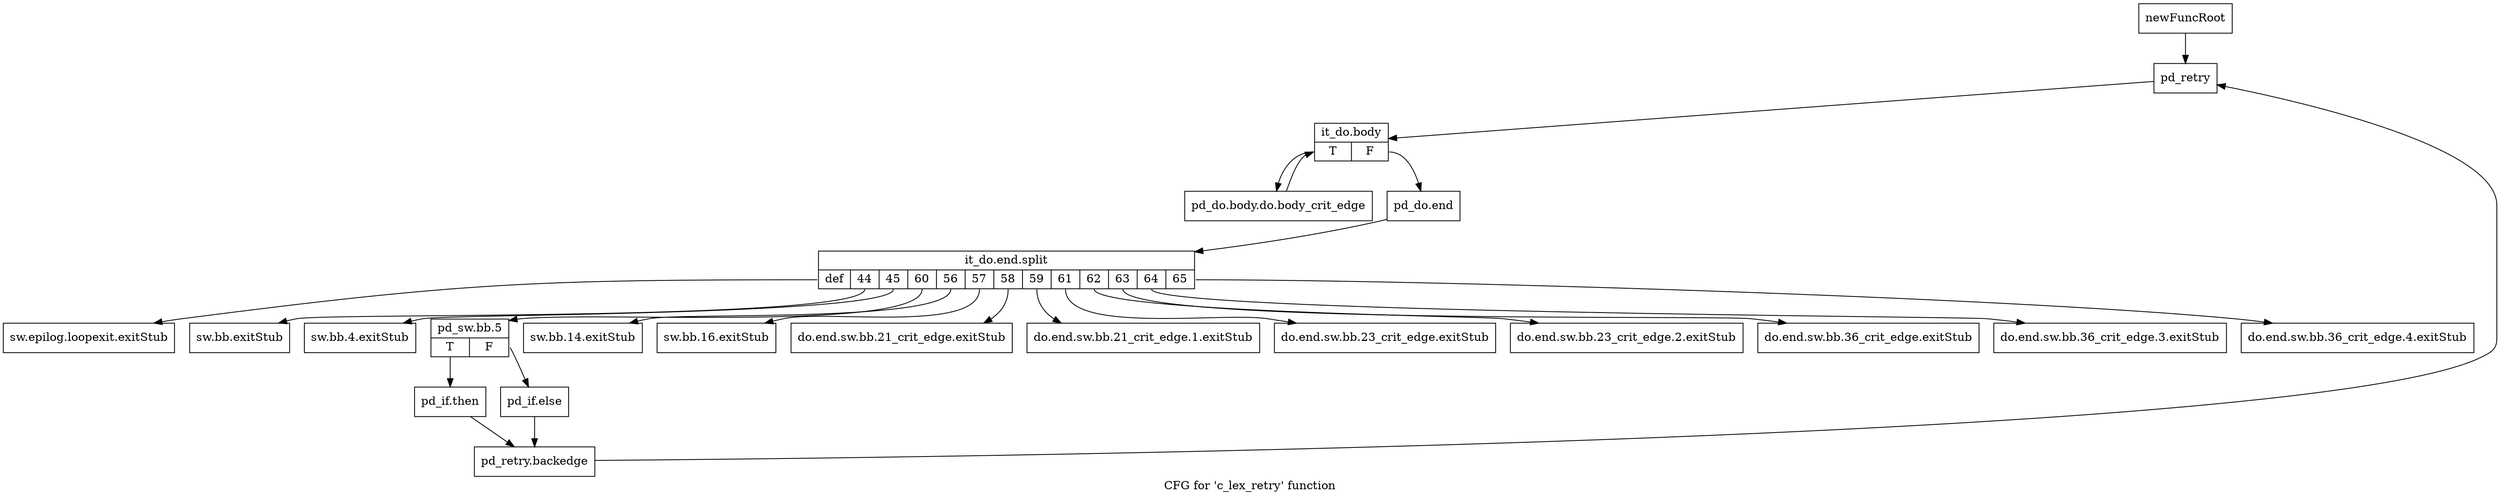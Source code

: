 digraph "CFG for 'c_lex_retry' function" {
	label="CFG for 'c_lex_retry' function";

	Node0x9f55600 [shape=record,label="{newFuncRoot}"];
	Node0x9f55600 -> Node0x9f55a10;
	Node0x9f55650 [shape=record,label="{sw.epilog.loopexit.exitStub}"];
	Node0x9f556a0 [shape=record,label="{sw.bb.exitStub}"];
	Node0x9f556f0 [shape=record,label="{sw.bb.4.exitStub}"];
	Node0x9f55740 [shape=record,label="{sw.bb.14.exitStub}"];
	Node0x9f55790 [shape=record,label="{sw.bb.16.exitStub}"];
	Node0x9f557e0 [shape=record,label="{do.end.sw.bb.21_crit_edge.exitStub}"];
	Node0x9f55830 [shape=record,label="{do.end.sw.bb.21_crit_edge.1.exitStub}"];
	Node0x9f55880 [shape=record,label="{do.end.sw.bb.23_crit_edge.exitStub}"];
	Node0x9f558d0 [shape=record,label="{do.end.sw.bb.23_crit_edge.2.exitStub}"];
	Node0x9f55920 [shape=record,label="{do.end.sw.bb.36_crit_edge.exitStub}"];
	Node0x9f55970 [shape=record,label="{do.end.sw.bb.36_crit_edge.3.exitStub}"];
	Node0x9f559c0 [shape=record,label="{do.end.sw.bb.36_crit_edge.4.exitStub}"];
	Node0x9f55a10 [shape=record,label="{pd_retry}"];
	Node0x9f55a10 -> Node0x9f55a60;
	Node0x9f55a60 [shape=record,label="{it_do.body|{<s0>T|<s1>F}}"];
	Node0x9f55a60:s0 -> Node0x9f55c40;
	Node0x9f55a60:s1 -> Node0x9f55ab0;
	Node0x9f55ab0 [shape=record,label="{pd_do.end}"];
	Node0x9f55ab0 -> Node0xefd5820;
	Node0xefd5820 [shape=record,label="{it_do.end.split|{<s0>def|<s1>44|<s2>45|<s3>60|<s4>56|<s5>57|<s6>58|<s7>59|<s8>61|<s9>62|<s10>63|<s11>64|<s12>65}}"];
	Node0xefd5820:s0 -> Node0x9f55650;
	Node0xefd5820:s1 -> Node0x9f556a0;
	Node0xefd5820:s2 -> Node0x9f556f0;
	Node0xefd5820:s3 -> Node0x9f55b00;
	Node0xefd5820:s4 -> Node0x9f55740;
	Node0xefd5820:s5 -> Node0x9f55790;
	Node0xefd5820:s6 -> Node0x9f557e0;
	Node0xefd5820:s7 -> Node0x9f55830;
	Node0xefd5820:s8 -> Node0x9f55880;
	Node0xefd5820:s9 -> Node0x9f558d0;
	Node0xefd5820:s10 -> Node0x9f55920;
	Node0xefd5820:s11 -> Node0x9f55970;
	Node0xefd5820:s12 -> Node0x9f559c0;
	Node0x9f55b00 [shape=record,label="{pd_sw.bb.5|{<s0>T|<s1>F}}"];
	Node0x9f55b00:s0 -> Node0x9f55ba0;
	Node0x9f55b00:s1 -> Node0x9f55b50;
	Node0x9f55b50 [shape=record,label="{pd_if.else}"];
	Node0x9f55b50 -> Node0x9f55bf0;
	Node0x9f55ba0 [shape=record,label="{pd_if.then}"];
	Node0x9f55ba0 -> Node0x9f55bf0;
	Node0x9f55bf0 [shape=record,label="{pd_retry.backedge}"];
	Node0x9f55bf0 -> Node0x9f55a10;
	Node0x9f55c40 [shape=record,label="{pd_do.body.do.body_crit_edge}"];
	Node0x9f55c40 -> Node0x9f55a60;
}
